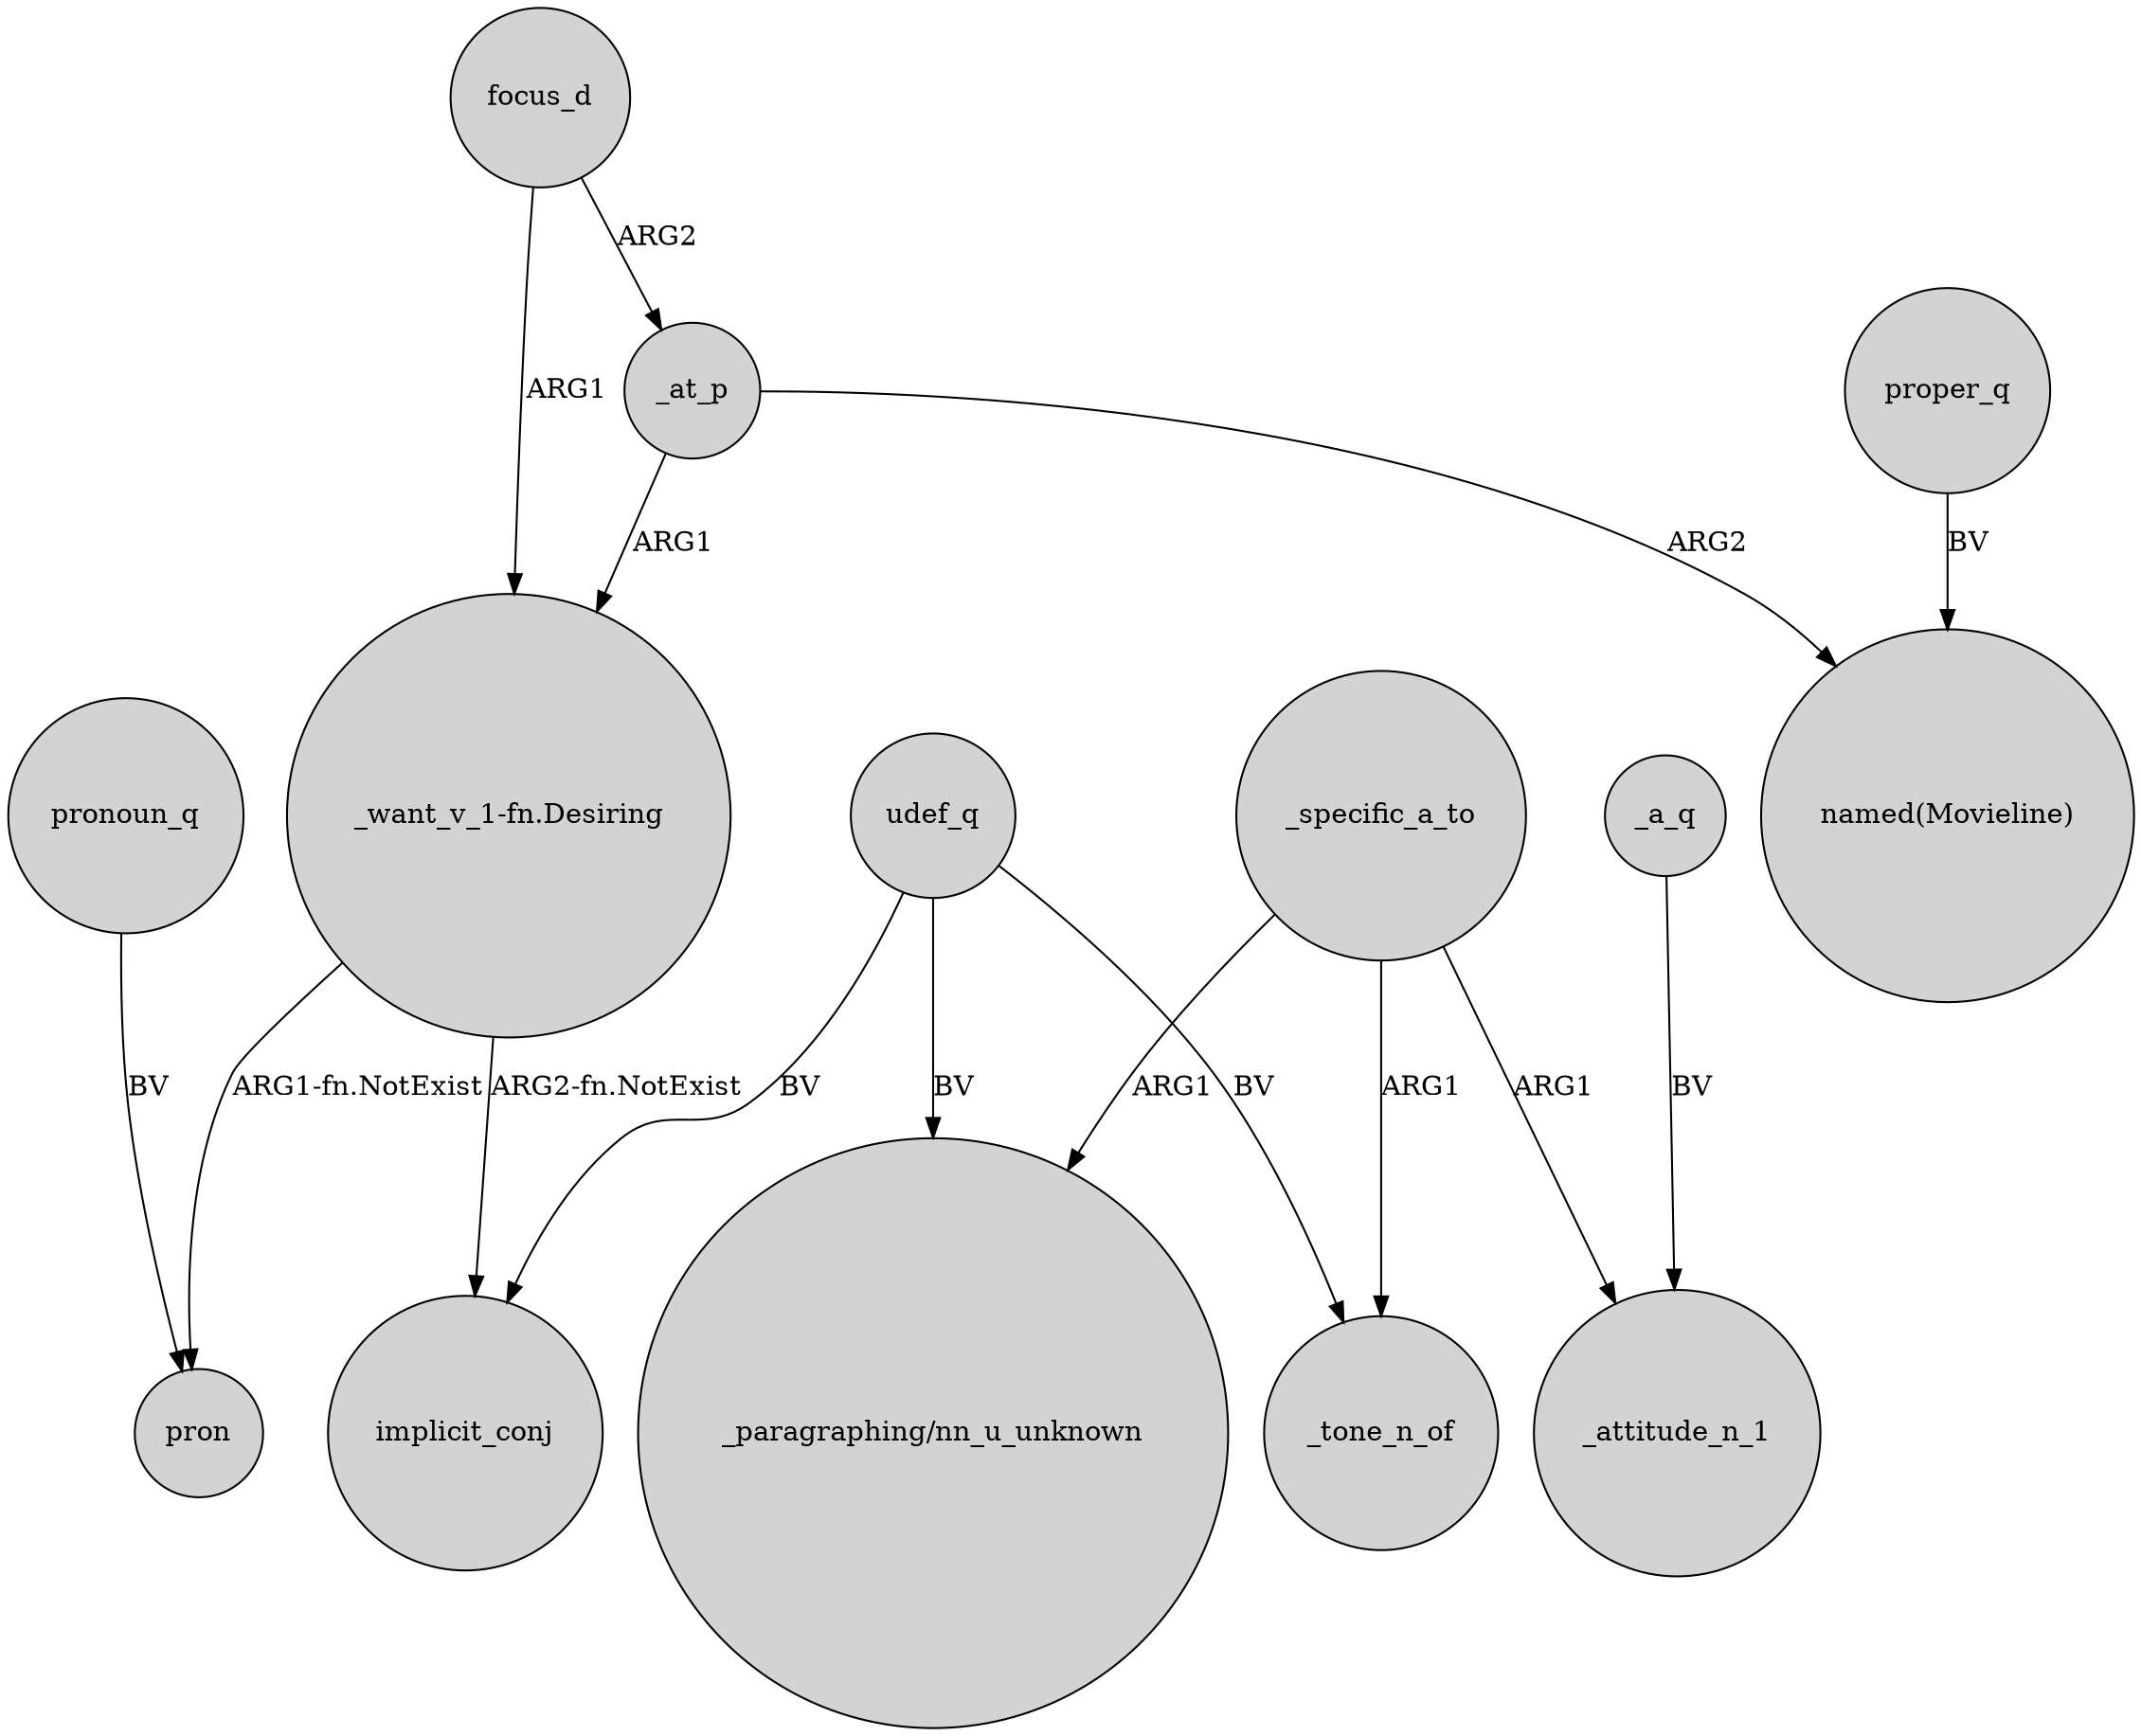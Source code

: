 digraph {
	node [shape=circle style=filled]
	_at_p -> "_want_v_1-fn.Desiring" [label=ARG1]
	_a_q -> _attitude_n_1 [label=BV]
	udef_q -> "_paragraphing/nn_u_unknown" [label=BV]
	_at_p -> "named(Movieline)" [label=ARG2]
	focus_d -> _at_p [label=ARG2]
	_specific_a_to -> _attitude_n_1 [label=ARG1]
	focus_d -> "_want_v_1-fn.Desiring" [label=ARG1]
	udef_q -> implicit_conj [label=BV]
	"_want_v_1-fn.Desiring" -> pron [label="ARG1-fn.NotExist"]
	_specific_a_to -> "_paragraphing/nn_u_unknown" [label=ARG1]
	_specific_a_to -> _tone_n_of [label=ARG1]
	udef_q -> _tone_n_of [label=BV]
	proper_q -> "named(Movieline)" [label=BV]
	"_want_v_1-fn.Desiring" -> implicit_conj [label="ARG2-fn.NotExist"]
	pronoun_q -> pron [label=BV]
}
